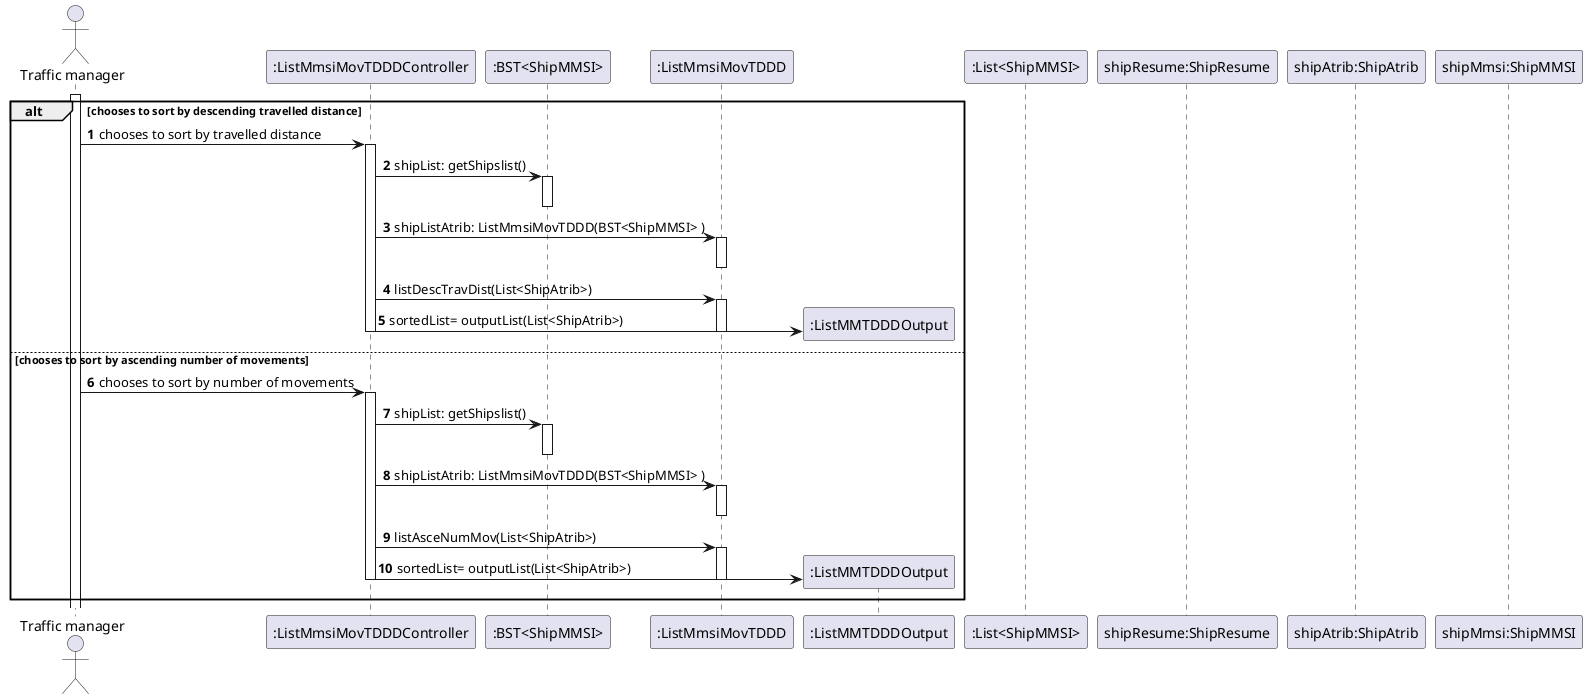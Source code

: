 @startuml
autonumber
'hide footbox
actor "Traffic manager" as TM

participant ":ListMmsiMovTDDDController" as CTRL

participant ":BST<ShipMMSI>" as BSTMMSI
participant ":ListMmsiMovTDDD" as listmmtddd
participant ":ListMMTDDDOutput" as OUTP
participant ":List<ShipMMSI>" as LMMSI
participant "shipResume:ShipResume" as shipR
participant "shipAtrib:ShipAtrib" as ship
participant "shipMmsi:ShipMMSI" as MMSI



activate TM

alt chooses to sort by descending travelled distance

TM -> CTRL : chooses to sort by travelled distance

activate CTRL


CTRL -> BSTMMSI: shipList: getShipslist()
activate BSTMMSI
deactivate BSTMMSI

CTRL -> listmmtddd :shipListAtrib: ListMmsiMovTDDD(BST<ShipMMSI> )

activate listmmtddd
deactivate listmmtddd


CTRL->listmmtddd: listDescTravDist(List<ShipAtrib>)

activate listmmtddd


CTRL-> OUTP**: sortedList= outputList(List<ShipAtrib>)

deactivate CTRL

deactivate listmmtddd






else chooses to sort by ascending number of movements

TM -> CTRL : chooses to sort by number of movements

activate CTRL


CTRL -> BSTMMSI: shipList: getShipslist()
activate BSTMMSI
deactivate BSTMMSI

CTRL -> listmmtddd :shipListAtrib: ListMmsiMovTDDD(BST<ShipMMSI> )

activate listmmtddd
deactivate listmmtddd

CTRL->listmmtddd: listAsceNumMov(List<ShipAtrib>)

activate listmmtddd
CTRL-> OUTP**: sortedList= outputList(List<ShipAtrib>)
deactivate listmmtddd


deactivate CTRL
deactivate listmmtddd

end




@enduml
